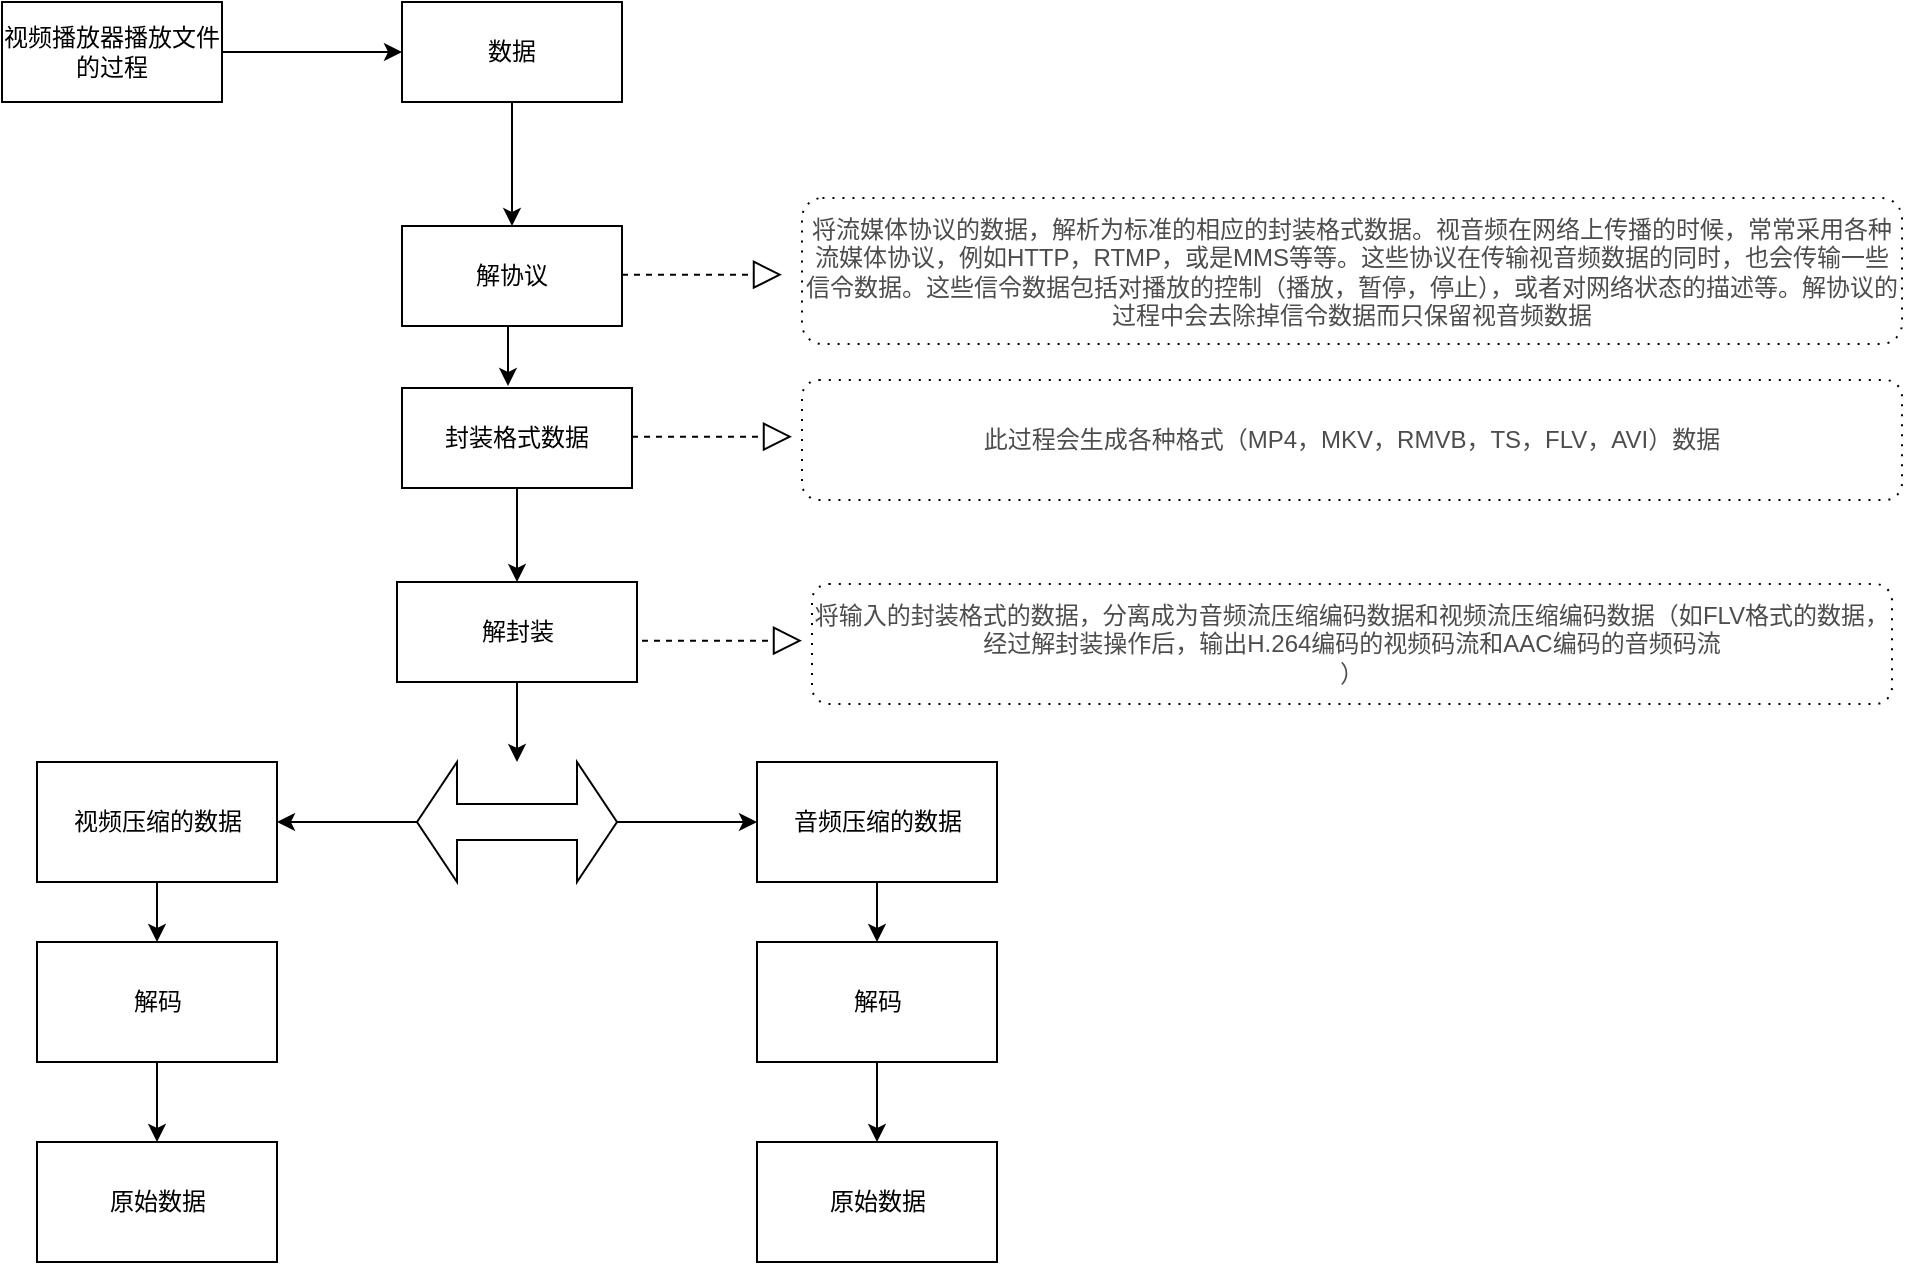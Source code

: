 <mxfile version="14.5.8" type="github">
  <diagram name="Page-1" id="e7e014a7-5840-1c2e-5031-d8a46d1fe8dd">
    <mxGraphModel dx="1184" dy="828" grid="1" gridSize="10" guides="1" tooltips="1" connect="1" arrows="1" fold="1" page="1" pageScale="1" pageWidth="1169" pageHeight="826" background="#ffffff" math="0" shadow="0">
      <root>
        <mxCell id="0" />
        <mxCell id="1" parent="0" />
        <mxCell id="yrffoCnlO5NJFIb2sB2T-43" value="" style="edgeStyle=orthogonalEdgeStyle;rounded=0;orthogonalLoop=1;jettySize=auto;html=1;" edge="1" parent="1" source="yrffoCnlO5NJFIb2sB2T-41" target="yrffoCnlO5NJFIb2sB2T-42">
          <mxGeometry relative="1" as="geometry" />
        </mxCell>
        <mxCell id="yrffoCnlO5NJFIb2sB2T-41" value="视频播放器播放文件的过程" style="rounded=0;whiteSpace=wrap;html=1;" vertex="1" parent="1">
          <mxGeometry x="330" y="120" width="110" height="50" as="geometry" />
        </mxCell>
        <mxCell id="yrffoCnlO5NJFIb2sB2T-84" value="" style="edgeStyle=orthogonalEdgeStyle;rounded=0;orthogonalLoop=1;jettySize=auto;html=1;fontSize=12;" edge="1" parent="1" source="yrffoCnlO5NJFIb2sB2T-42" target="yrffoCnlO5NJFIb2sB2T-44">
          <mxGeometry relative="1" as="geometry" />
        </mxCell>
        <mxCell id="yrffoCnlO5NJFIb2sB2T-42" value="数据" style="rounded=0;whiteSpace=wrap;html=1;" vertex="1" parent="1">
          <mxGeometry x="530" y="120" width="110" height="50" as="geometry" />
        </mxCell>
        <mxCell id="yrffoCnlO5NJFIb2sB2T-44" value="解协议" style="whiteSpace=wrap;html=1;rounded=0;" vertex="1" parent="1">
          <mxGeometry x="530" y="232" width="110" height="50" as="geometry" />
        </mxCell>
        <mxCell id="yrffoCnlO5NJFIb2sB2T-48" value="&lt;span style=&quot;color: rgb(77, 77, 77); font-size: 12px; background-color: rgb(255, 255, 255);&quot;&gt;将流媒体协议的数据，解析为标准的相应的封装格式数据。视音频在网络上传播的时候，常常采用各种流媒体协议，例如HTTP，RTMP，或是MMS等等。这些协议在传输视音频数据的同时，也会传输一些信令数据。这些信令数据包括对播放的控制（播放，暂停，停止），或者对网络状态的描述等。解协议的过程中会去除掉信令数据而只保留视音频数据&lt;/span&gt;" style="shape=ext;rounded=1;html=1;whiteSpace=wrap;dashed=1;dashPattern=1 4;arcSize=14;fontSize=12;labelPosition=center;verticalLabelPosition=middle;align=center;verticalAlign=middle;" vertex="1" parent="1">
          <mxGeometry x="730" y="218" width="550" height="73" as="geometry" />
        </mxCell>
        <mxCell id="yrffoCnlO5NJFIb2sB2T-51" value="" style="endArrow=block;dashed=1;endFill=0;endSize=12;html=1;" edge="1" parent="1">
          <mxGeometry width="160" relative="1" as="geometry">
            <mxPoint x="640" y="256.33" as="sourcePoint" />
            <mxPoint x="720" y="256.33" as="targetPoint" />
          </mxGeometry>
        </mxCell>
        <mxCell id="yrffoCnlO5NJFIb2sB2T-72" value="" style="edgeStyle=orthogonalEdgeStyle;rounded=0;orthogonalLoop=1;jettySize=auto;html=1;fontSize=12;" edge="1" parent="1" source="yrffoCnlO5NJFIb2sB2T-52" target="yrffoCnlO5NJFIb2sB2T-54">
          <mxGeometry relative="1" as="geometry" />
        </mxCell>
        <mxCell id="yrffoCnlO5NJFIb2sB2T-52" value="封装格式数据" style="whiteSpace=wrap;html=1;rounded=0;" vertex="1" parent="1">
          <mxGeometry x="530" y="313" width="115" height="50" as="geometry" />
        </mxCell>
        <mxCell id="yrffoCnlO5NJFIb2sB2T-74" value="" style="edgeStyle=orthogonalEdgeStyle;rounded=0;orthogonalLoop=1;jettySize=auto;html=1;fontSize=12;" edge="1" parent="1" source="yrffoCnlO5NJFIb2sB2T-54" target="yrffoCnlO5NJFIb2sB2T-73">
          <mxGeometry relative="1" as="geometry" />
        </mxCell>
        <mxCell id="yrffoCnlO5NJFIb2sB2T-54" value="解封装" style="whiteSpace=wrap;html=1;rounded=0;" vertex="1" parent="1">
          <mxGeometry x="527.5" y="410" width="120" height="50" as="geometry" />
        </mxCell>
        <mxCell id="yrffoCnlO5NJFIb2sB2T-59" value="" style="endArrow=block;dashed=1;endFill=0;endSize=12;html=1;" edge="1" parent="1">
          <mxGeometry width="160" relative="1" as="geometry">
            <mxPoint x="650" y="439.33" as="sourcePoint" />
            <mxPoint x="730" y="439.33" as="targetPoint" />
            <Array as="points">
              <mxPoint x="690" y="439.33" />
            </Array>
          </mxGeometry>
        </mxCell>
        <mxCell id="yrffoCnlO5NJFIb2sB2T-61" value="&lt;span style=&quot;color: rgb(77, 77, 77); font-size: 12px; background-color: rgb(255, 255, 255);&quot;&gt;将输入的封装格式的数据，分离成为音频流压缩编码数据和视频流压缩编码数据（如&lt;/span&gt;&lt;span style=&quot;color: rgb(77, 77, 77); font-size: 12px; background-color: rgb(255, 255, 255);&quot;&gt;FLV格式的数据，经过解封装操作后，输出H.264编码的视频码流和AAC编码的音频码流&lt;/span&gt;&lt;span style=&quot;color: rgb(77, 77, 77); font-size: 12px; background-color: rgb(255, 255, 255);&quot;&gt;&lt;br style=&quot;font-size: 12px;&quot;&gt;）&lt;/span&gt;" style="shape=ext;rounded=1;html=1;whiteSpace=wrap;dashed=1;dashPattern=1 4;arcSize=14;fontSize=12;labelPosition=center;verticalLabelPosition=middle;align=center;verticalAlign=middle;" vertex="1" parent="1">
          <mxGeometry x="735" y="411" width="540" height="60" as="geometry" />
        </mxCell>
        <mxCell id="yrffoCnlO5NJFIb2sB2T-62" value="&lt;span style=&quot;color: rgb(77, 77, 77); font-size: 12px; background-color: rgb(255, 255, 255);&quot;&gt;此过程会生成各种格式（MP4，MKV，RMVB，TS，FLV，AVI）数据&lt;/span&gt;" style="shape=ext;rounded=1;html=1;whiteSpace=wrap;dashed=1;dashPattern=1 4;arcSize=14;fontSize=12;labelPosition=center;verticalLabelPosition=middle;align=center;verticalAlign=middle;" vertex="1" parent="1">
          <mxGeometry x="730" y="309" width="550" height="60" as="geometry" />
        </mxCell>
        <mxCell id="yrffoCnlO5NJFIb2sB2T-63" value="" style="endArrow=block;dashed=1;endFill=0;endSize=12;html=1;" edge="1" parent="1">
          <mxGeometry width="160" relative="1" as="geometry">
            <mxPoint x="645" y="337.33" as="sourcePoint" />
            <mxPoint x="725" y="337.33" as="targetPoint" />
            <Array as="points">
              <mxPoint x="685" y="337.33" />
            </Array>
          </mxGeometry>
        </mxCell>
        <mxCell id="yrffoCnlO5NJFIb2sB2T-69" value="" style="edgeStyle=orthogonalEdgeStyle;rounded=0;orthogonalLoop=1;jettySize=auto;html=1;" edge="1" parent="1">
          <mxGeometry relative="1" as="geometry">
            <mxPoint x="583" y="282" as="sourcePoint" />
            <mxPoint x="583" y="312" as="targetPoint" />
          </mxGeometry>
        </mxCell>
        <mxCell id="yrffoCnlO5NJFIb2sB2T-76" value="" style="edgeStyle=orthogonalEdgeStyle;rounded=0;orthogonalLoop=1;jettySize=auto;html=1;fontSize=12;" edge="1" parent="1" source="yrffoCnlO5NJFIb2sB2T-73" target="yrffoCnlO5NJFIb2sB2T-75">
          <mxGeometry relative="1" as="geometry" />
        </mxCell>
        <mxCell id="yrffoCnlO5NJFIb2sB2T-78" value="" style="edgeStyle=orthogonalEdgeStyle;rounded=0;orthogonalLoop=1;jettySize=auto;html=1;fontSize=12;" edge="1" parent="1" source="yrffoCnlO5NJFIb2sB2T-73" target="yrffoCnlO5NJFIb2sB2T-77">
          <mxGeometry relative="1" as="geometry" />
        </mxCell>
        <mxCell id="yrffoCnlO5NJFIb2sB2T-73" value="" style="shape=doubleArrow;whiteSpace=wrap;html=1;fontSize=12;" vertex="1" parent="1">
          <mxGeometry x="537.5" y="500" width="100" height="60" as="geometry" />
        </mxCell>
        <mxCell id="yrffoCnlO5NJFIb2sB2T-83" value="" style="edgeStyle=orthogonalEdgeStyle;rounded=0;orthogonalLoop=1;jettySize=auto;html=1;fontSize=12;" edge="1" parent="1" source="yrffoCnlO5NJFIb2sB2T-75" target="yrffoCnlO5NJFIb2sB2T-82">
          <mxGeometry relative="1" as="geometry" />
        </mxCell>
        <mxCell id="yrffoCnlO5NJFIb2sB2T-75" value="音频压缩的数据" style="whiteSpace=wrap;html=1;" vertex="1" parent="1">
          <mxGeometry x="707.5" y="500" width="120" height="60" as="geometry" />
        </mxCell>
        <mxCell id="yrffoCnlO5NJFIb2sB2T-81" value="" style="edgeStyle=orthogonalEdgeStyle;rounded=0;orthogonalLoop=1;jettySize=auto;html=1;fontSize=12;" edge="1" parent="1" source="yrffoCnlO5NJFIb2sB2T-77" target="yrffoCnlO5NJFIb2sB2T-80">
          <mxGeometry relative="1" as="geometry" />
        </mxCell>
        <mxCell id="yrffoCnlO5NJFIb2sB2T-77" value="视频压缩的数据" style="whiteSpace=wrap;html=1;" vertex="1" parent="1">
          <mxGeometry x="347.5" y="500" width="120" height="60" as="geometry" />
        </mxCell>
        <mxCell id="yrffoCnlO5NJFIb2sB2T-86" value="" style="edgeStyle=orthogonalEdgeStyle;rounded=0;orthogonalLoop=1;jettySize=auto;html=1;fontSize=12;" edge="1" parent="1" source="yrffoCnlO5NJFIb2sB2T-80" target="yrffoCnlO5NJFIb2sB2T-85">
          <mxGeometry relative="1" as="geometry" />
        </mxCell>
        <mxCell id="yrffoCnlO5NJFIb2sB2T-80" value="解码" style="whiteSpace=wrap;html=1;" vertex="1" parent="1">
          <mxGeometry x="347.5" y="590" width="120" height="60" as="geometry" />
        </mxCell>
        <mxCell id="yrffoCnlO5NJFIb2sB2T-88" value="" style="edgeStyle=orthogonalEdgeStyle;rounded=0;orthogonalLoop=1;jettySize=auto;html=1;fontSize=12;" edge="1" parent="1" source="yrffoCnlO5NJFIb2sB2T-82" target="yrffoCnlO5NJFIb2sB2T-87">
          <mxGeometry relative="1" as="geometry" />
        </mxCell>
        <mxCell id="yrffoCnlO5NJFIb2sB2T-82" value="解码" style="whiteSpace=wrap;html=1;" vertex="1" parent="1">
          <mxGeometry x="707.5" y="590" width="120" height="60" as="geometry" />
        </mxCell>
        <mxCell id="yrffoCnlO5NJFIb2sB2T-85" value="原始数据" style="whiteSpace=wrap;html=1;" vertex="1" parent="1">
          <mxGeometry x="347.5" y="690" width="120" height="60" as="geometry" />
        </mxCell>
        <mxCell id="yrffoCnlO5NJFIb2sB2T-87" value="原始数据" style="whiteSpace=wrap;html=1;" vertex="1" parent="1">
          <mxGeometry x="707.5" y="690" width="120" height="60" as="geometry" />
        </mxCell>
      </root>
    </mxGraphModel>
  </diagram>
</mxfile>
